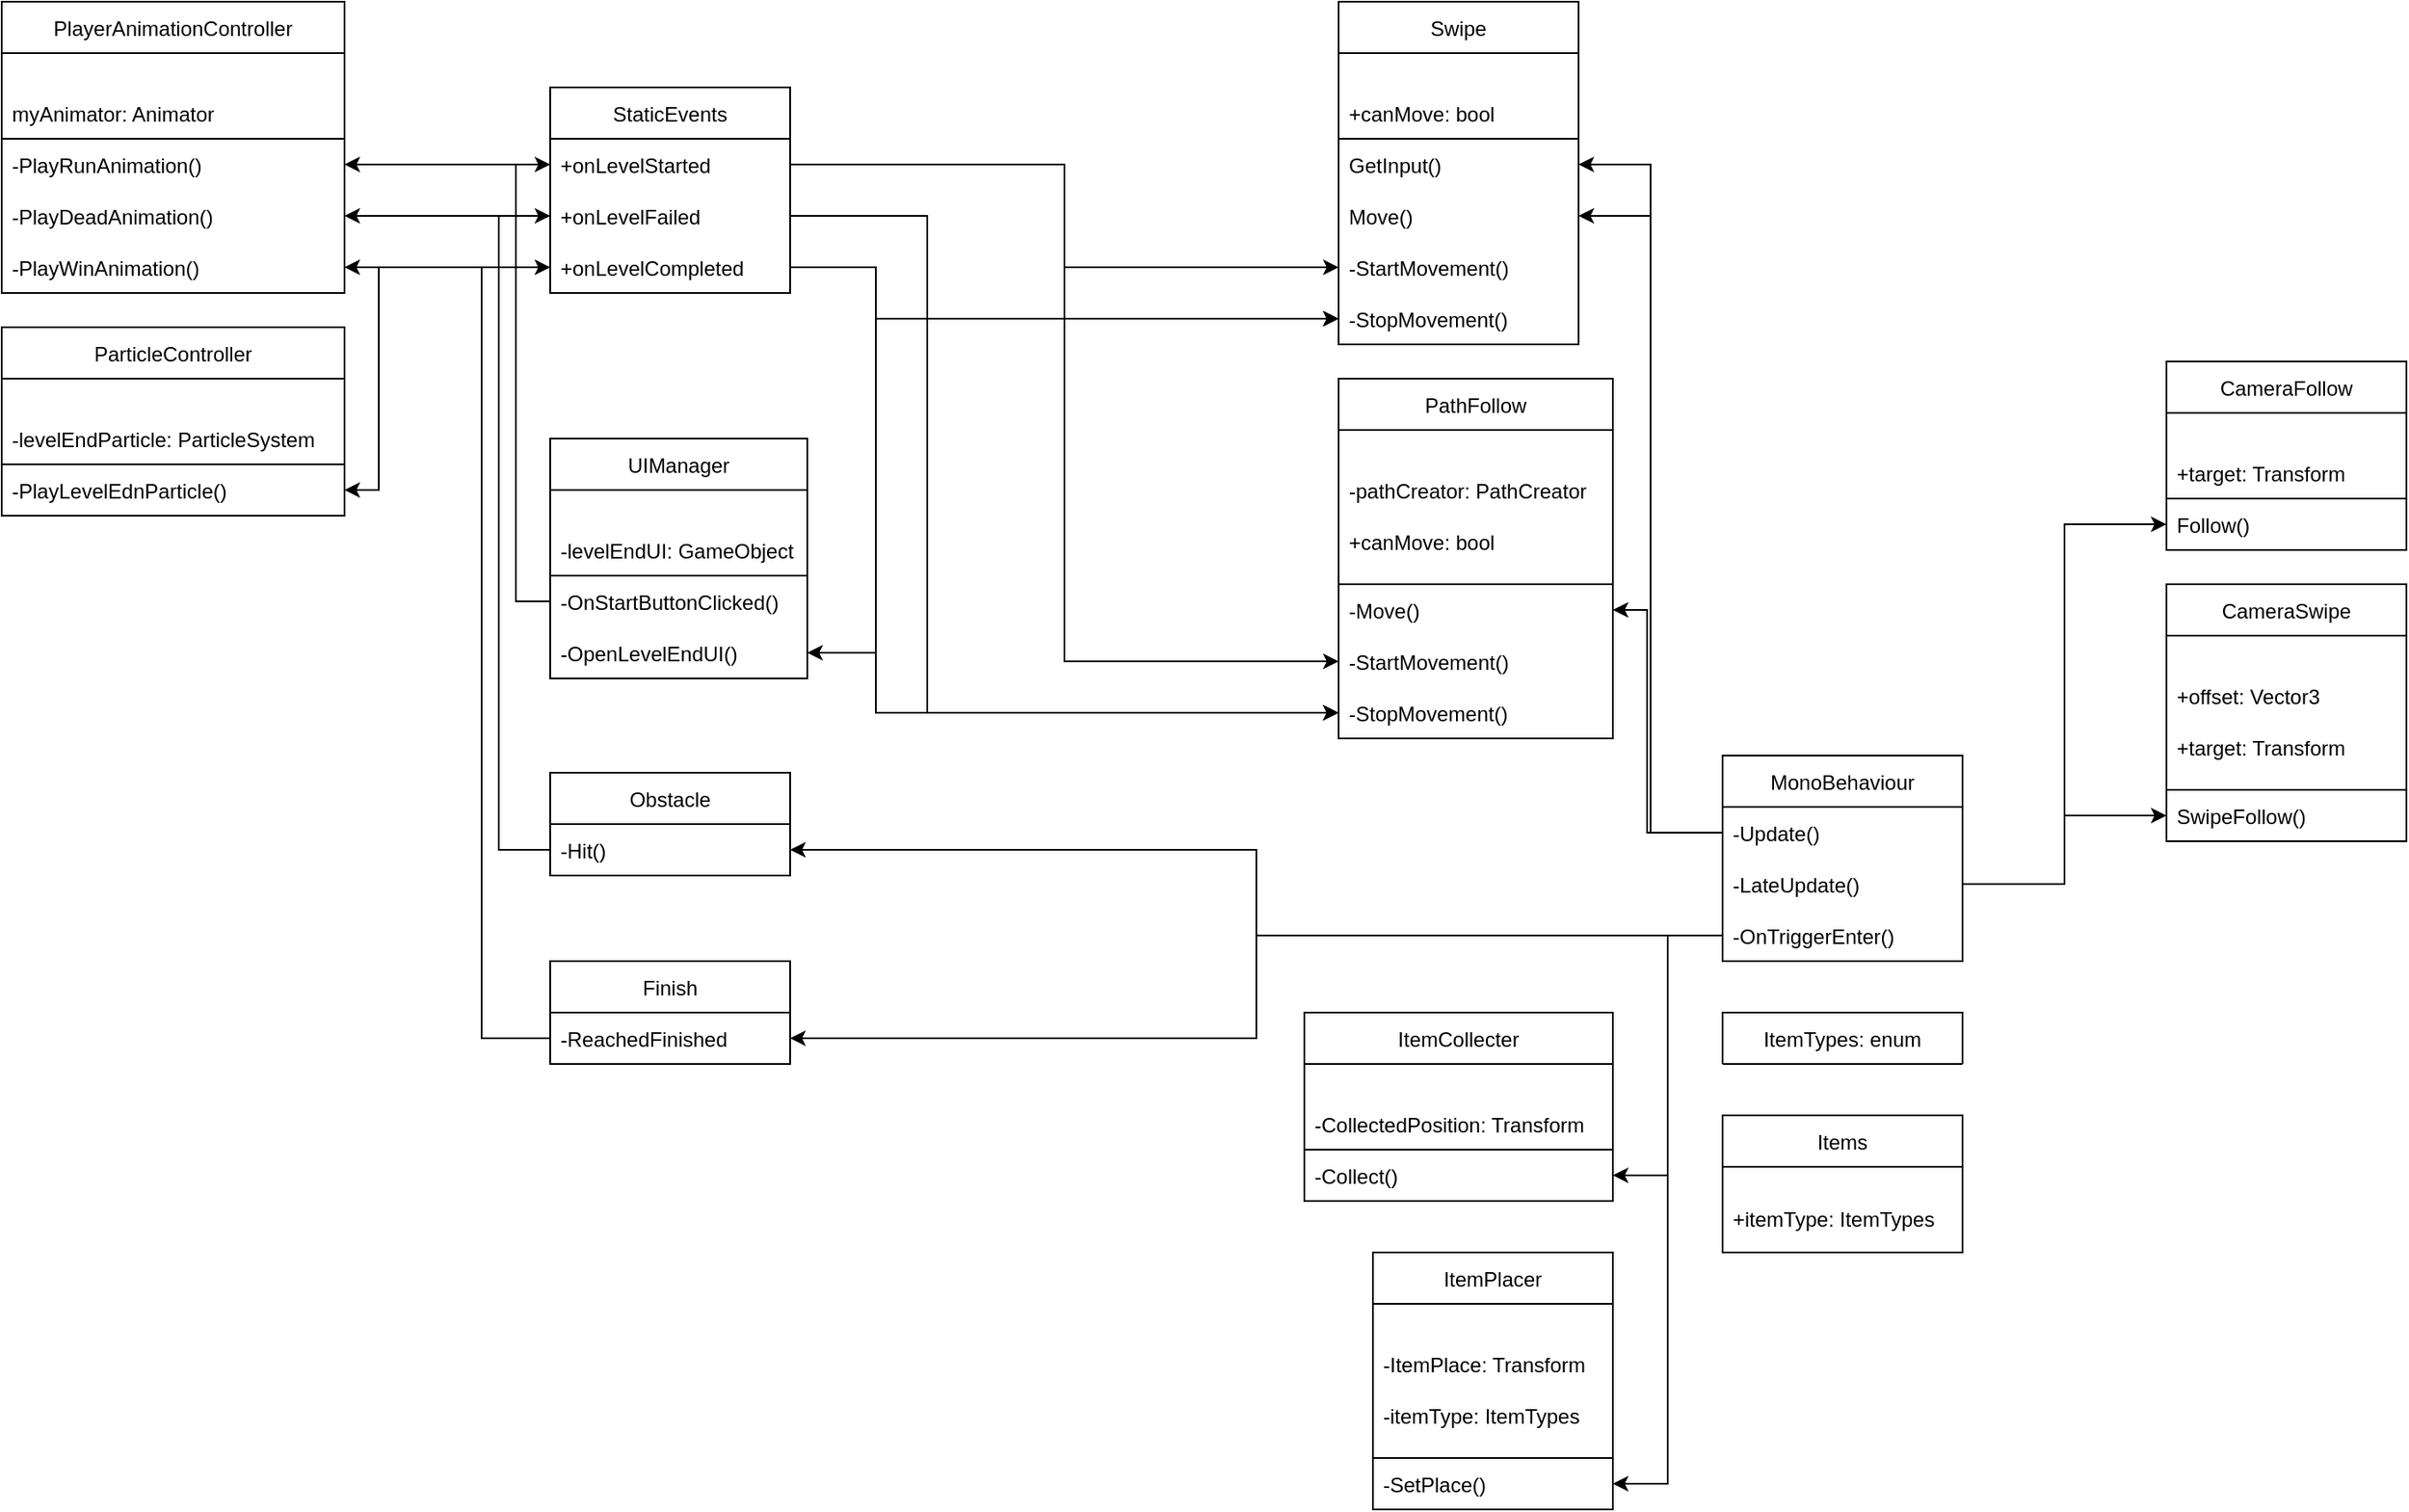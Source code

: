 <mxfile version="20.2.3" type="device" pages="8"><diagram id="74dXQgqUtw03--eqOmaK" name="All"><mxGraphModel dx="3151" dy="2080" grid="1" gridSize="10" guides="1" tooltips="1" connect="1" arrows="1" fold="1" page="1" pageScale="1" pageWidth="827" pageHeight="1169" math="0" shadow="0"><root><mxCell id="0"/><mxCell id="1" parent="0"/><mxCell id="imf1DZTR6Fj_8km5aeX9-1" value="PathFollow" style="swimlane;fontStyle=0;childLayout=stackLayout;horizontal=1;startSize=30;horizontalStack=0;resizeParent=1;resizeParentMax=0;resizeLast=0;collapsible=1;marginBottom=0;" parent="1" vertex="1"><mxGeometry x="-140" y="-210" width="160" height="210" as="geometry"/></mxCell><mxCell id="imf1DZTR6Fj_8km5aeX9-2" value="" style="swimlane;startSize=0;" parent="imf1DZTR6Fj_8km5aeX9-1" vertex="1"><mxGeometry y="30" width="160" height="90" as="geometry"><mxRectangle y="30" width="140" height="20" as="alternateBounds"/></mxGeometry></mxCell><mxCell id="imf1DZTR6Fj_8km5aeX9-3" value="-pathCreator: PathCreator" style="text;strokeColor=none;fillColor=none;align=left;verticalAlign=middle;spacingLeft=4;spacingRight=4;overflow=hidden;points=[[0,0.5],[1,0.5]];portConstraint=eastwest;rotatable=0;" parent="imf1DZTR6Fj_8km5aeX9-2" vertex="1"><mxGeometry y="20" width="160" height="30" as="geometry"/></mxCell><mxCell id="imf1DZTR6Fj_8km5aeX9-4" value="+canMove: bool" style="text;strokeColor=none;fillColor=none;align=left;verticalAlign=middle;spacingLeft=4;spacingRight=4;overflow=hidden;points=[[0,0.5],[1,0.5]];portConstraint=eastwest;rotatable=0;" parent="imf1DZTR6Fj_8km5aeX9-2" vertex="1"><mxGeometry y="50" width="160" height="30" as="geometry"/></mxCell><mxCell id="imf1DZTR6Fj_8km5aeX9-5" value="-Move()" style="text;strokeColor=none;fillColor=none;align=left;verticalAlign=middle;spacingLeft=4;spacingRight=4;overflow=hidden;points=[[0,0.5],[1,0.5]];portConstraint=eastwest;rotatable=0;" parent="imf1DZTR6Fj_8km5aeX9-1" vertex="1"><mxGeometry y="120" width="160" height="30" as="geometry"/></mxCell><mxCell id="imf1DZTR6Fj_8km5aeX9-6" value="-StartMovement()" style="text;strokeColor=none;fillColor=none;align=left;verticalAlign=middle;spacingLeft=4;spacingRight=4;overflow=hidden;points=[[0,0.5],[1,0.5]];portConstraint=eastwest;rotatable=0;" parent="imf1DZTR6Fj_8km5aeX9-1" vertex="1"><mxGeometry y="150" width="160" height="30" as="geometry"/></mxCell><mxCell id="imf1DZTR6Fj_8km5aeX9-7" value="-StopMovement()" style="text;strokeColor=none;fillColor=none;align=left;verticalAlign=middle;spacingLeft=4;spacingRight=4;overflow=hidden;points=[[0,0.5],[1,0.5]];portConstraint=eastwest;rotatable=0;" parent="imf1DZTR6Fj_8km5aeX9-1" vertex="1"><mxGeometry y="180" width="160" height="30" as="geometry"/></mxCell><mxCell id="imf1DZTR6Fj_8km5aeX9-8" value="Swipe" style="swimlane;fontStyle=0;childLayout=stackLayout;horizontal=1;startSize=30;horizontalStack=0;resizeParent=1;resizeParentMax=0;resizeLast=0;collapsible=1;marginBottom=0;" parent="1" vertex="1"><mxGeometry x="-140" y="-430" width="140" height="200" as="geometry"/></mxCell><mxCell id="imf1DZTR6Fj_8km5aeX9-9" value="" style="swimlane;startSize=0;" parent="imf1DZTR6Fj_8km5aeX9-8" vertex="1"><mxGeometry y="30" width="140" height="50" as="geometry"/></mxCell><mxCell id="imf1DZTR6Fj_8km5aeX9-10" value="+canMove: bool" style="text;strokeColor=none;fillColor=none;align=left;verticalAlign=middle;spacingLeft=4;spacingRight=4;overflow=hidden;points=[[0,0.5],[1,0.5]];portConstraint=eastwest;rotatable=0;" parent="imf1DZTR6Fj_8km5aeX9-9" vertex="1"><mxGeometry y="20" width="140" height="30" as="geometry"/></mxCell><mxCell id="imf1DZTR6Fj_8km5aeX9-11" value="GetInput()" style="text;strokeColor=none;fillColor=none;align=left;verticalAlign=middle;spacingLeft=4;spacingRight=4;overflow=hidden;points=[[0,0.5],[1,0.5]];portConstraint=eastwest;rotatable=0;" parent="imf1DZTR6Fj_8km5aeX9-8" vertex="1"><mxGeometry y="80" width="140" height="30" as="geometry"/></mxCell><mxCell id="imf1DZTR6Fj_8km5aeX9-12" value="Move()" style="text;strokeColor=none;fillColor=none;align=left;verticalAlign=middle;spacingLeft=4;spacingRight=4;overflow=hidden;points=[[0,0.5],[1,0.5]];portConstraint=eastwest;rotatable=0;" parent="imf1DZTR6Fj_8km5aeX9-8" vertex="1"><mxGeometry y="110" width="140" height="30" as="geometry"/></mxCell><mxCell id="imf1DZTR6Fj_8km5aeX9-13" value="-StartMovement()" style="text;strokeColor=none;fillColor=none;align=left;verticalAlign=middle;spacingLeft=4;spacingRight=4;overflow=hidden;points=[[0,0.5],[1,0.5]];portConstraint=eastwest;rotatable=0;" parent="imf1DZTR6Fj_8km5aeX9-8" vertex="1"><mxGeometry y="140" width="140" height="30" as="geometry"/></mxCell><mxCell id="imf1DZTR6Fj_8km5aeX9-14" value="-StopMovement()" style="text;strokeColor=none;fillColor=none;align=left;verticalAlign=middle;spacingLeft=4;spacingRight=4;overflow=hidden;points=[[0,0.5],[1,0.5]];portConstraint=eastwest;rotatable=0;" parent="imf1DZTR6Fj_8km5aeX9-8" vertex="1"><mxGeometry y="170" width="140" height="30" as="geometry"/></mxCell><mxCell id="imf1DZTR6Fj_8km5aeX9-15" value="MonoBehaviour" style="swimlane;fontStyle=0;childLayout=stackLayout;horizontal=1;startSize=30;horizontalStack=0;resizeParent=1;resizeParentMax=0;resizeLast=0;collapsible=1;marginBottom=0;" parent="1" vertex="1"><mxGeometry x="84" y="10" width="140" height="120" as="geometry"/></mxCell><mxCell id="imf1DZTR6Fj_8km5aeX9-16" value="-Update()" style="text;strokeColor=none;fillColor=none;align=left;verticalAlign=middle;spacingLeft=4;spacingRight=4;overflow=hidden;points=[[0,0.5],[1,0.5]];portConstraint=eastwest;rotatable=0;" parent="imf1DZTR6Fj_8km5aeX9-15" vertex="1"><mxGeometry y="30" width="140" height="30" as="geometry"/></mxCell><mxCell id="CB-xi5QBtLTM3XVnTnHk-1" value="-LateUpdate()" style="text;strokeColor=none;fillColor=none;align=left;verticalAlign=middle;spacingLeft=4;spacingRight=4;overflow=hidden;points=[[0,0.5],[1,0.5]];portConstraint=eastwest;rotatable=0;" vertex="1" parent="imf1DZTR6Fj_8km5aeX9-15"><mxGeometry y="60" width="140" height="30" as="geometry"/></mxCell><mxCell id="5kfnro_58TUmB1t7mSO_-1" value="-OnTriggerEnter()" style="text;strokeColor=none;fillColor=none;align=left;verticalAlign=middle;spacingLeft=4;spacingRight=4;overflow=hidden;points=[[0,0.5],[1,0.5]];portConstraint=eastwest;rotatable=0;" parent="imf1DZTR6Fj_8km5aeX9-15" vertex="1"><mxGeometry y="90" width="140" height="30" as="geometry"/></mxCell><mxCell id="imf1DZTR6Fj_8km5aeX9-19" value="StaticEvents" style="swimlane;fontStyle=0;childLayout=stackLayout;horizontal=1;startSize=30;horizontalStack=0;resizeParent=1;resizeParentMax=0;resizeLast=0;collapsible=1;marginBottom=0;" parent="1" vertex="1"><mxGeometry x="-600" y="-380" width="140" height="120" as="geometry"/></mxCell><mxCell id="imf1DZTR6Fj_8km5aeX9-20" value="+onLevelStarted" style="text;strokeColor=none;fillColor=none;align=left;verticalAlign=middle;spacingLeft=4;spacingRight=4;overflow=hidden;points=[[0,0.5],[1,0.5]];portConstraint=eastwest;rotatable=0;" parent="imf1DZTR6Fj_8km5aeX9-19" vertex="1"><mxGeometry y="30" width="140" height="30" as="geometry"/></mxCell><mxCell id="imf1DZTR6Fj_8km5aeX9-21" value="+onLevelFailed" style="text;strokeColor=none;fillColor=none;align=left;verticalAlign=middle;spacingLeft=4;spacingRight=4;overflow=hidden;points=[[0,0.5],[1,0.5]];portConstraint=eastwest;rotatable=0;" parent="imf1DZTR6Fj_8km5aeX9-19" vertex="1"><mxGeometry y="60" width="140" height="30" as="geometry"/></mxCell><mxCell id="imf1DZTR6Fj_8km5aeX9-22" value="+onLevelCompleted" style="text;strokeColor=none;fillColor=none;align=left;verticalAlign=middle;spacingLeft=4;spacingRight=4;overflow=hidden;points=[[0,0.5],[1,0.5]];portConstraint=eastwest;rotatable=0;" parent="imf1DZTR6Fj_8km5aeX9-19" vertex="1"><mxGeometry y="90" width="140" height="30" as="geometry"/></mxCell><mxCell id="4vEhu4rrn15I5o-8I1ms-1" value="CameraFollow" style="swimlane;fontStyle=0;childLayout=stackLayout;horizontal=1;startSize=30;horizontalStack=0;resizeParent=1;resizeParentMax=0;resizeLast=0;collapsible=1;marginBottom=0;" parent="1" vertex="1"><mxGeometry x="343" y="-220" width="140" height="110" as="geometry"/></mxCell><mxCell id="4vEhu4rrn15I5o-8I1ms-2" value="" style="swimlane;startSize=0;" parent="4vEhu4rrn15I5o-8I1ms-1" vertex="1"><mxGeometry y="30" width="140" height="50" as="geometry"><mxRectangle y="30" width="140" height="40" as="alternateBounds"/></mxGeometry></mxCell><mxCell id="4vEhu4rrn15I5o-8I1ms-3" value="+target: Transform" style="text;strokeColor=none;fillColor=none;align=left;verticalAlign=middle;spacingLeft=4;spacingRight=4;overflow=hidden;points=[[0,0.5],[1,0.5]];portConstraint=eastwest;rotatable=0;" parent="4vEhu4rrn15I5o-8I1ms-2" vertex="1"><mxGeometry y="20" width="140" height="30" as="geometry"/></mxCell><mxCell id="4vEhu4rrn15I5o-8I1ms-4" value="Follow()" style="text;strokeColor=none;fillColor=none;align=left;verticalAlign=middle;spacingLeft=4;spacingRight=4;overflow=hidden;points=[[0,0.5],[1,0.5]];portConstraint=eastwest;rotatable=0;" parent="4vEhu4rrn15I5o-8I1ms-1" vertex="1"><mxGeometry y="80" width="140" height="30" as="geometry"/></mxCell><mxCell id="4vEhu4rrn15I5o-8I1ms-5" value="CameraSwipe" style="swimlane;fontStyle=0;childLayout=stackLayout;horizontal=1;startSize=30;horizontalStack=0;resizeParent=1;resizeParentMax=0;resizeLast=0;collapsible=1;marginBottom=0;" parent="1" vertex="1"><mxGeometry x="343" y="-90" width="140" height="150" as="geometry"/></mxCell><mxCell id="4vEhu4rrn15I5o-8I1ms-6" value="" style="swimlane;startSize=0;" parent="4vEhu4rrn15I5o-8I1ms-5" vertex="1"><mxGeometry y="30" width="140" height="90" as="geometry"/></mxCell><mxCell id="4vEhu4rrn15I5o-8I1ms-7" value="+offset: Vector3" style="text;strokeColor=none;fillColor=none;align=left;verticalAlign=middle;spacingLeft=4;spacingRight=4;overflow=hidden;points=[[0,0.5],[1,0.5]];portConstraint=eastwest;rotatable=0;" parent="4vEhu4rrn15I5o-8I1ms-6" vertex="1"><mxGeometry y="20" width="140" height="30" as="geometry"/></mxCell><mxCell id="4vEhu4rrn15I5o-8I1ms-8" value="+target: Transform" style="text;strokeColor=none;fillColor=none;align=left;verticalAlign=middle;spacingLeft=4;spacingRight=4;overflow=hidden;points=[[0,0.5],[1,0.5]];portConstraint=eastwest;rotatable=0;" parent="4vEhu4rrn15I5o-8I1ms-6" vertex="1"><mxGeometry y="50" width="140" height="30" as="geometry"/></mxCell><mxCell id="4vEhu4rrn15I5o-8I1ms-9" value="SwipeFollow()" style="text;strokeColor=none;fillColor=none;align=left;verticalAlign=middle;spacingLeft=4;spacingRight=4;overflow=hidden;points=[[0,0.5],[1,0.5]];portConstraint=eastwest;rotatable=0;" parent="4vEhu4rrn15I5o-8I1ms-5" vertex="1"><mxGeometry y="120" width="140" height="30" as="geometry"/></mxCell><mxCell id="SBw0ct4mYHYamVRL-JrT-1" value="ItemTypes: enum" style="swimlane;fontStyle=0;childLayout=stackLayout;horizontal=1;startSize=30;horizontalStack=0;resizeParent=1;resizeParentMax=0;resizeLast=0;collapsible=1;marginBottom=0;" parent="1" vertex="1" collapsed="1"><mxGeometry x="84" y="160" width="140" height="30" as="geometry"><mxRectangle x="84" y="160" width="140" height="120" as="alternateBounds"/></mxGeometry></mxCell><mxCell id="SBw0ct4mYHYamVRL-JrT-2" value="Star" style="text;strokeColor=none;fillColor=none;align=left;verticalAlign=middle;spacingLeft=4;spacingRight=4;overflow=hidden;points=[[0,0.5],[1,0.5]];portConstraint=eastwest;rotatable=0;" parent="SBw0ct4mYHYamVRL-JrT-1" vertex="1"><mxGeometry y="30" width="140" height="30" as="geometry"/></mxCell><mxCell id="SBw0ct4mYHYamVRL-JrT-3" value="Triangle" style="text;strokeColor=none;fillColor=none;align=left;verticalAlign=middle;spacingLeft=4;spacingRight=4;overflow=hidden;points=[[0,0.5],[1,0.5]];portConstraint=eastwest;rotatable=0;" parent="SBw0ct4mYHYamVRL-JrT-1" vertex="1"><mxGeometry y="60" width="140" height="30" as="geometry"/></mxCell><mxCell id="SBw0ct4mYHYamVRL-JrT-4" value="Circle" style="text;strokeColor=none;fillColor=none;align=left;verticalAlign=middle;spacingLeft=4;spacingRight=4;overflow=hidden;points=[[0,0.5],[1,0.5]];portConstraint=eastwest;rotatable=0;" parent="SBw0ct4mYHYamVRL-JrT-1" vertex="1"><mxGeometry y="90" width="140" height="30" as="geometry"/></mxCell><mxCell id="SBw0ct4mYHYamVRL-JrT-5" value="Items" style="swimlane;fontStyle=0;childLayout=stackLayout;horizontal=1;startSize=30;horizontalStack=0;resizeParent=1;resizeParentMax=0;resizeLast=0;collapsible=1;marginBottom=0;" parent="1" vertex="1"><mxGeometry x="84" y="220" width="140" height="80" as="geometry"/></mxCell><mxCell id="SBw0ct4mYHYamVRL-JrT-6" value="" style="swimlane;startSize=0;" parent="SBw0ct4mYHYamVRL-JrT-5" vertex="1"><mxGeometry y="30" width="140" height="50" as="geometry"/></mxCell><mxCell id="SBw0ct4mYHYamVRL-JrT-7" value="+itemType: ItemTypes" style="text;strokeColor=none;fillColor=none;align=left;verticalAlign=middle;spacingLeft=4;spacingRight=4;overflow=hidden;points=[[0,0.5],[1,0.5]];portConstraint=eastwest;rotatable=0;" parent="SBw0ct4mYHYamVRL-JrT-6" vertex="1"><mxGeometry y="15" width="140" height="30" as="geometry"/></mxCell><mxCell id="p2QAOTW6Gb7yPxJKy2jM-1" value="ItemCollecter" style="swimlane;fontStyle=0;childLayout=stackLayout;horizontal=1;startSize=30;horizontalStack=0;resizeParent=1;resizeParentMax=0;resizeLast=0;collapsible=1;marginBottom=0;" parent="1" vertex="1"><mxGeometry x="-160" y="160" width="180" height="110" as="geometry"/></mxCell><mxCell id="p2QAOTW6Gb7yPxJKy2jM-2" value="" style="swimlane;startSize=0;" parent="p2QAOTW6Gb7yPxJKy2jM-1" vertex="1"><mxGeometry y="30" width="180" height="50" as="geometry"><mxRectangle y="30" width="140" height="40" as="alternateBounds"/></mxGeometry></mxCell><mxCell id="p2QAOTW6Gb7yPxJKy2jM-3" value="-CollectedPosition: Transform" style="text;strokeColor=none;fillColor=none;align=left;verticalAlign=middle;spacingLeft=4;spacingRight=4;overflow=hidden;points=[[0,0.5],[1,0.5]];portConstraint=eastwest;rotatable=0;" parent="p2QAOTW6Gb7yPxJKy2jM-2" vertex="1"><mxGeometry y="20" width="180" height="30" as="geometry"/></mxCell><mxCell id="p2QAOTW6Gb7yPxJKy2jM-4" value="-Collect()" style="text;strokeColor=none;fillColor=none;align=left;verticalAlign=middle;spacingLeft=4;spacingRight=4;overflow=hidden;points=[[0,0.5],[1,0.5]];portConstraint=eastwest;rotatable=0;" parent="p2QAOTW6Gb7yPxJKy2jM-1" vertex="1"><mxGeometry y="80" width="180" height="30" as="geometry"/></mxCell><mxCell id="p2QAOTW6Gb7yPxJKy2jM-5" value="ItemPlacer" style="swimlane;fontStyle=0;childLayout=stackLayout;horizontal=1;startSize=30;horizontalStack=0;resizeParent=1;resizeParentMax=0;resizeLast=0;collapsible=1;marginBottom=0;" parent="1" vertex="1"><mxGeometry x="-120" y="300" width="140" height="150" as="geometry"/></mxCell><mxCell id="p2QAOTW6Gb7yPxJKy2jM-6" value="" style="swimlane;startSize=0;" parent="p2QAOTW6Gb7yPxJKy2jM-5" vertex="1"><mxGeometry y="30" width="140" height="90" as="geometry"/></mxCell><mxCell id="p2QAOTW6Gb7yPxJKy2jM-7" value="-ItemPlace: Transform" style="text;strokeColor=none;fillColor=none;align=left;verticalAlign=middle;spacingLeft=4;spacingRight=4;overflow=hidden;points=[[0,0.5],[1,0.5]];portConstraint=eastwest;rotatable=0;" parent="p2QAOTW6Gb7yPxJKy2jM-6" vertex="1"><mxGeometry y="20" width="140" height="30" as="geometry"/></mxCell><mxCell id="p2QAOTW6Gb7yPxJKy2jM-8" value="-itemType: ItemTypes" style="text;strokeColor=none;fillColor=none;align=left;verticalAlign=middle;spacingLeft=4;spacingRight=4;overflow=hidden;points=[[0,0.5],[1,0.5]];portConstraint=eastwest;rotatable=0;" parent="p2QAOTW6Gb7yPxJKy2jM-6" vertex="1"><mxGeometry y="50" width="140" height="30" as="geometry"/></mxCell><mxCell id="p2QAOTW6Gb7yPxJKy2jM-9" value="-SetPlace()" style="text;strokeColor=none;fillColor=none;align=left;verticalAlign=middle;spacingLeft=4;spacingRight=4;overflow=hidden;points=[[0,0.5],[1,0.5]];portConstraint=eastwest;rotatable=0;" parent="p2QAOTW6Gb7yPxJKy2jM-5" vertex="1"><mxGeometry y="120" width="140" height="30" as="geometry"/></mxCell><mxCell id="5kfnro_58TUmB1t7mSO_-6" style="edgeStyle=orthogonalEdgeStyle;rounded=0;orthogonalLoop=1;jettySize=auto;html=1;entryX=1;entryY=0.5;entryDx=0;entryDy=0;" parent="1" source="5kfnro_58TUmB1t7mSO_-1" target="p2QAOTW6Gb7yPxJKy2jM-4" edge="1"><mxGeometry relative="1" as="geometry"/></mxCell><mxCell id="5kfnro_58TUmB1t7mSO_-7" style="edgeStyle=orthogonalEdgeStyle;rounded=0;orthogonalLoop=1;jettySize=auto;html=1;entryX=1;entryY=0.5;entryDx=0;entryDy=0;" parent="1" source="5kfnro_58TUmB1t7mSO_-1" target="p2QAOTW6Gb7yPxJKy2jM-9" edge="1"><mxGeometry relative="1" as="geometry"/></mxCell><mxCell id="iUYft5hPVTYJVymlceGU-1" value="Obstacle" style="swimlane;fontStyle=0;childLayout=stackLayout;horizontal=1;startSize=30;horizontalStack=0;resizeParent=1;resizeParentMax=0;resizeLast=0;collapsible=1;marginBottom=0;" parent="1" vertex="1"><mxGeometry x="-600" y="20" width="140" height="60" as="geometry"/></mxCell><mxCell id="iUYft5hPVTYJVymlceGU-2" value="-Hit()" style="text;strokeColor=none;fillColor=none;align=left;verticalAlign=middle;spacingLeft=4;spacingRight=4;overflow=hidden;points=[[0,0.5],[1,0.5]];portConstraint=eastwest;rotatable=0;" parent="iUYft5hPVTYJVymlceGU-1" vertex="1"><mxGeometry y="30" width="140" height="30" as="geometry"/></mxCell><mxCell id="iUYft5hPVTYJVymlceGU-3" style="edgeStyle=orthogonalEdgeStyle;rounded=0;orthogonalLoop=1;jettySize=auto;html=1;" parent="1" source="5kfnro_58TUmB1t7mSO_-1" target="iUYft5hPVTYJVymlceGU-2" edge="1"><mxGeometry relative="1" as="geometry"/></mxCell><mxCell id="roVcPII9HtkJiLbV2GkS-1" value="Finish" style="swimlane;fontStyle=0;childLayout=stackLayout;horizontal=1;startSize=30;horizontalStack=0;resizeParent=1;resizeParentMax=0;resizeLast=0;collapsible=1;marginBottom=0;" parent="1" vertex="1"><mxGeometry x="-600" y="130" width="140" height="60" as="geometry"/></mxCell><mxCell id="roVcPII9HtkJiLbV2GkS-2" value="-ReachedFinished" style="text;strokeColor=none;fillColor=none;align=left;verticalAlign=middle;spacingLeft=4;spacingRight=4;overflow=hidden;points=[[0,0.5],[1,0.5]];portConstraint=eastwest;rotatable=0;" parent="roVcPII9HtkJiLbV2GkS-1" vertex="1"><mxGeometry y="30" width="140" height="30" as="geometry"/></mxCell><mxCell id="roVcPII9HtkJiLbV2GkS-3" style="edgeStyle=orthogonalEdgeStyle;rounded=0;orthogonalLoop=1;jettySize=auto;html=1;" parent="1" source="5kfnro_58TUmB1t7mSO_-1" target="roVcPII9HtkJiLbV2GkS-2" edge="1"><mxGeometry relative="1" as="geometry"/></mxCell><mxCell id="_L_PmEq2CO6_DTcyg-7G-1" value="UIManager" style="swimlane;fontStyle=0;childLayout=stackLayout;horizontal=1;startSize=30;horizontalStack=0;resizeParent=1;resizeParentMax=0;resizeLast=0;collapsible=1;marginBottom=0;" parent="1" vertex="1"><mxGeometry x="-600" y="-175" width="150" height="140" as="geometry"/></mxCell><mxCell id="B5IVLJsYcliNi9S5Kdiy-3" value="" style="swimlane;startSize=0;" parent="_L_PmEq2CO6_DTcyg-7G-1" vertex="1"><mxGeometry y="30" width="150" height="50" as="geometry"/></mxCell><mxCell id="B5IVLJsYcliNi9S5Kdiy-5" value="-levelEndUI: GameObject" style="text;strokeColor=none;fillColor=none;align=left;verticalAlign=middle;spacingLeft=4;spacingRight=4;overflow=hidden;points=[[0,0.5],[1,0.5]];portConstraint=eastwest;rotatable=0;" parent="B5IVLJsYcliNi9S5Kdiy-3" vertex="1"><mxGeometry y="20" width="150" height="30" as="geometry"/></mxCell><mxCell id="_L_PmEq2CO6_DTcyg-7G-2" value="-OnStartButtonClicked()" style="text;strokeColor=none;fillColor=none;align=left;verticalAlign=middle;spacingLeft=4;spacingRight=4;overflow=hidden;points=[[0,0.5],[1,0.5]];portConstraint=eastwest;rotatable=0;" parent="_L_PmEq2CO6_DTcyg-7G-1" vertex="1"><mxGeometry y="80" width="150" height="30" as="geometry"/></mxCell><mxCell id="Q8MRVRK1aPcyhE0IvjlH-8" value="-OpenLevelEndUI()" style="text;strokeColor=none;fillColor=none;align=left;verticalAlign=middle;spacingLeft=4;spacingRight=4;overflow=hidden;points=[[0,0.5],[1,0.5]];portConstraint=eastwest;rotatable=0;" parent="_L_PmEq2CO6_DTcyg-7G-1" vertex="1"><mxGeometry y="110" width="150" height="30" as="geometry"/></mxCell><mxCell id="BJkR_-gSHir6jJFh97R_-1" value="PlayerAnimationController" style="swimlane;fontStyle=0;childLayout=stackLayout;horizontal=1;startSize=30;horizontalStack=0;resizeParent=1;resizeParentMax=0;resizeLast=0;collapsible=1;marginBottom=0;" parent="1" vertex="1"><mxGeometry x="-920" y="-430" width="200" height="170" as="geometry"/></mxCell><mxCell id="BJkR_-gSHir6jJFh97R_-2" value="" style="swimlane;startSize=0;" parent="BJkR_-gSHir6jJFh97R_-1" vertex="1"><mxGeometry y="30" width="200" height="50" as="geometry"/></mxCell><mxCell id="BJkR_-gSHir6jJFh97R_-3" value="myAnimator: Animator" style="text;strokeColor=none;fillColor=none;align=left;verticalAlign=middle;spacingLeft=4;spacingRight=4;overflow=hidden;points=[[0,0.5],[1,0.5]];portConstraint=eastwest;rotatable=0;" parent="BJkR_-gSHir6jJFh97R_-2" vertex="1"><mxGeometry y="20" width="160" height="30" as="geometry"/></mxCell><mxCell id="BJkR_-gSHir6jJFh97R_-4" value="-PlayRunAnimation()" style="text;strokeColor=none;fillColor=none;align=left;verticalAlign=middle;spacingLeft=4;spacingRight=4;overflow=hidden;points=[[0,0.5],[1,0.5]];portConstraint=eastwest;rotatable=0;" parent="BJkR_-gSHir6jJFh97R_-1" vertex="1"><mxGeometry y="80" width="200" height="30" as="geometry"/></mxCell><mxCell id="BJkR_-gSHir6jJFh97R_-5" value="-PlayDeadAnimation()" style="text;strokeColor=none;fillColor=none;align=left;verticalAlign=middle;spacingLeft=4;spacingRight=4;overflow=hidden;points=[[0,0.5],[1,0.5]];portConstraint=eastwest;rotatable=0;" parent="BJkR_-gSHir6jJFh97R_-1" vertex="1"><mxGeometry y="110" width="200" height="30" as="geometry"/></mxCell><mxCell id="BJkR_-gSHir6jJFh97R_-6" value="-PlayWinAnimation()" style="text;strokeColor=none;fillColor=none;align=left;verticalAlign=middle;spacingLeft=4;spacingRight=4;overflow=hidden;points=[[0,0.5],[1,0.5]];portConstraint=eastwest;rotatable=0;" parent="BJkR_-gSHir6jJFh97R_-1" vertex="1"><mxGeometry y="140" width="200" height="30" as="geometry"/></mxCell><mxCell id="FfPGqLRGK-t8d03ho_E9-7" style="edgeStyle=orthogonalEdgeStyle;rounded=0;orthogonalLoop=1;jettySize=auto;html=1;" parent="1" source="imf1DZTR6Fj_8km5aeX9-16" target="imf1DZTR6Fj_8km5aeX9-5" edge="1"><mxGeometry relative="1" as="geometry"><Array as="points"><mxPoint x="40" y="55"/><mxPoint x="40" y="-75"/></Array></mxGeometry></mxCell><mxCell id="FfPGqLRGK-t8d03ho_E9-8" style="edgeStyle=orthogonalEdgeStyle;rounded=0;orthogonalLoop=1;jettySize=auto;html=1;" parent="1" source="imf1DZTR6Fj_8km5aeX9-16" target="imf1DZTR6Fj_8km5aeX9-11" edge="1"><mxGeometry relative="1" as="geometry"/></mxCell><mxCell id="FfPGqLRGK-t8d03ho_E9-9" style="edgeStyle=orthogonalEdgeStyle;rounded=0;orthogonalLoop=1;jettySize=auto;html=1;" parent="1" source="imf1DZTR6Fj_8km5aeX9-16" target="imf1DZTR6Fj_8km5aeX9-12" edge="1"><mxGeometry relative="1" as="geometry"/></mxCell><mxCell id="FfPGqLRGK-t8d03ho_E9-12" style="edgeStyle=orthogonalEdgeStyle;rounded=0;orthogonalLoop=1;jettySize=auto;html=1;entryX=0;entryY=0.5;entryDx=0;entryDy=0;" parent="1" source="imf1DZTR6Fj_8km5aeX9-20" target="imf1DZTR6Fj_8km5aeX9-13" edge="1"><mxGeometry relative="1" as="geometry"/></mxCell><mxCell id="FfPGqLRGK-t8d03ho_E9-13" style="edgeStyle=orthogonalEdgeStyle;rounded=0;orthogonalLoop=1;jettySize=auto;html=1;" parent="1" source="imf1DZTR6Fj_8km5aeX9-20" target="imf1DZTR6Fj_8km5aeX9-6" edge="1"><mxGeometry relative="1" as="geometry"/></mxCell><mxCell id="FfPGqLRGK-t8d03ho_E9-14" style="edgeStyle=orthogonalEdgeStyle;rounded=0;orthogonalLoop=1;jettySize=auto;html=1;entryX=0;entryY=0.5;entryDx=0;entryDy=0;" parent="1" source="imf1DZTR6Fj_8km5aeX9-21" target="imf1DZTR6Fj_8km5aeX9-14" edge="1"><mxGeometry relative="1" as="geometry"><Array as="points"><mxPoint x="-380" y="-305"/><mxPoint x="-380" y="-245"/></Array></mxGeometry></mxCell><mxCell id="FfPGqLRGK-t8d03ho_E9-15" style="edgeStyle=orthogonalEdgeStyle;rounded=0;orthogonalLoop=1;jettySize=auto;html=1;entryX=0;entryY=0.5;entryDx=0;entryDy=0;" parent="1" source="imf1DZTR6Fj_8km5aeX9-21" target="imf1DZTR6Fj_8km5aeX9-7" edge="1"><mxGeometry relative="1" as="geometry"><Array as="points"><mxPoint x="-380" y="-305"/><mxPoint x="-380" y="-15"/></Array></mxGeometry></mxCell><mxCell id="FfPGqLRGK-t8d03ho_E9-16" style="edgeStyle=orthogonalEdgeStyle;rounded=0;orthogonalLoop=1;jettySize=auto;html=1;entryX=0;entryY=0.5;entryDx=0;entryDy=0;" parent="1" source="imf1DZTR6Fj_8km5aeX9-22" target="imf1DZTR6Fj_8km5aeX9-14" edge="1"><mxGeometry relative="1" as="geometry"><Array as="points"><mxPoint x="-410" y="-275"/><mxPoint x="-410" y="-245"/></Array></mxGeometry></mxCell><mxCell id="FfPGqLRGK-t8d03ho_E9-17" style="edgeStyle=orthogonalEdgeStyle;rounded=0;orthogonalLoop=1;jettySize=auto;html=1;entryX=0;entryY=0.5;entryDx=0;entryDy=0;" parent="1" source="imf1DZTR6Fj_8km5aeX9-22" target="imf1DZTR6Fj_8km5aeX9-7" edge="1"><mxGeometry relative="1" as="geometry"><Array as="points"><mxPoint x="-410" y="-275"/><mxPoint x="-410" y="-15"/></Array></mxGeometry></mxCell><mxCell id="FfPGqLRGK-t8d03ho_E9-20" style="edgeStyle=orthogonalEdgeStyle;rounded=0;orthogonalLoop=1;jettySize=auto;html=1;" parent="1" source="imf1DZTR6Fj_8km5aeX9-20" target="BJkR_-gSHir6jJFh97R_-4" edge="1"><mxGeometry relative="1" as="geometry"/></mxCell><mxCell id="FfPGqLRGK-t8d03ho_E9-22" style="edgeStyle=orthogonalEdgeStyle;rounded=0;orthogonalLoop=1;jettySize=auto;html=1;" parent="1" source="imf1DZTR6Fj_8km5aeX9-22" target="BJkR_-gSHir6jJFh97R_-6" edge="1"><mxGeometry relative="1" as="geometry"/></mxCell><mxCell id="FfPGqLRGK-t8d03ho_E9-23" style="edgeStyle=orthogonalEdgeStyle;rounded=0;orthogonalLoop=1;jettySize=auto;html=1;" parent="1" source="imf1DZTR6Fj_8km5aeX9-21" target="BJkR_-gSHir6jJFh97R_-5" edge="1"><mxGeometry relative="1" as="geometry"/></mxCell><mxCell id="FfPGqLRGK-t8d03ho_E9-24" style="edgeStyle=orthogonalEdgeStyle;rounded=0;orthogonalLoop=1;jettySize=auto;html=1;entryX=0;entryY=0.5;entryDx=0;entryDy=0;" parent="1" source="_L_PmEq2CO6_DTcyg-7G-2" target="imf1DZTR6Fj_8km5aeX9-20" edge="1"><mxGeometry relative="1" as="geometry"/></mxCell><mxCell id="FfPGqLRGK-t8d03ho_E9-25" style="edgeStyle=orthogonalEdgeStyle;rounded=0;orthogonalLoop=1;jettySize=auto;html=1;entryX=0;entryY=0.5;entryDx=0;entryDy=0;" parent="1" source="iUYft5hPVTYJVymlceGU-2" target="imf1DZTR6Fj_8km5aeX9-21" edge="1"><mxGeometry relative="1" as="geometry"><Array as="points"><mxPoint x="-630" y="65"/><mxPoint x="-630" y="-305"/></Array></mxGeometry></mxCell><mxCell id="FfPGqLRGK-t8d03ho_E9-26" style="edgeStyle=orthogonalEdgeStyle;rounded=0;orthogonalLoop=1;jettySize=auto;html=1;entryX=0;entryY=0.5;entryDx=0;entryDy=0;" parent="1" source="roVcPII9HtkJiLbV2GkS-2" target="imf1DZTR6Fj_8km5aeX9-22" edge="1"><mxGeometry relative="1" as="geometry"><Array as="points"><mxPoint x="-640" y="175"/><mxPoint x="-640" y="-275"/></Array></mxGeometry></mxCell><mxCell id="Q8MRVRK1aPcyhE0IvjlH-1" value="ParticleController" style="swimlane;fontStyle=0;childLayout=stackLayout;horizontal=1;startSize=30;horizontalStack=0;resizeParent=1;resizeParentMax=0;resizeLast=0;collapsible=1;marginBottom=0;" parent="1" vertex="1"><mxGeometry x="-920" y="-240" width="200" height="110" as="geometry"/></mxCell><mxCell id="Q8MRVRK1aPcyhE0IvjlH-5" value="" style="swimlane;startSize=0;" parent="Q8MRVRK1aPcyhE0IvjlH-1" vertex="1"><mxGeometry y="30" width="200" height="50" as="geometry"/></mxCell><mxCell id="Q8MRVRK1aPcyhE0IvjlH-6" value="-levelEndParticle: ParticleSystem" style="text;strokeColor=none;fillColor=none;align=left;verticalAlign=middle;spacingLeft=4;spacingRight=4;overflow=hidden;points=[[0,0.5],[1,0.5]];portConstraint=eastwest;rotatable=0;" parent="Q8MRVRK1aPcyhE0IvjlH-5" vertex="1"><mxGeometry y="20" width="200" height="30" as="geometry"/></mxCell><mxCell id="Q8MRVRK1aPcyhE0IvjlH-2" value="-PlayLevelEdnParticle()" style="text;strokeColor=none;fillColor=none;align=left;verticalAlign=middle;spacingLeft=4;spacingRight=4;overflow=hidden;points=[[0,0.5],[1,0.5]];portConstraint=eastwest;rotatable=0;" parent="Q8MRVRK1aPcyhE0IvjlH-1" vertex="1"><mxGeometry y="80" width="200" height="30" as="geometry"/></mxCell><mxCell id="Q8MRVRK1aPcyhE0IvjlH-7" style="edgeStyle=orthogonalEdgeStyle;rounded=0;orthogonalLoop=1;jettySize=auto;html=1;entryX=1;entryY=0.5;entryDx=0;entryDy=0;" parent="1" source="imf1DZTR6Fj_8km5aeX9-22" target="Q8MRVRK1aPcyhE0IvjlH-2" edge="1"><mxGeometry relative="1" as="geometry"><Array as="points"><mxPoint x="-700" y="-275"/><mxPoint x="-700" y="-145"/></Array></mxGeometry></mxCell><mxCell id="B5IVLJsYcliNi9S5Kdiy-4" style="edgeStyle=orthogonalEdgeStyle;rounded=0;orthogonalLoop=1;jettySize=auto;html=1;" parent="1" source="imf1DZTR6Fj_8km5aeX9-22" target="Q8MRVRK1aPcyhE0IvjlH-8" edge="1"><mxGeometry relative="1" as="geometry"><Array as="points"><mxPoint x="-410" y="-275"/><mxPoint x="-410" y="-50"/></Array></mxGeometry></mxCell><mxCell id="CB-xi5QBtLTM3XVnTnHk-3" style="edgeStyle=orthogonalEdgeStyle;rounded=0;orthogonalLoop=1;jettySize=auto;html=1;" edge="1" parent="1" source="CB-xi5QBtLTM3XVnTnHk-1" target="4vEhu4rrn15I5o-8I1ms-4"><mxGeometry relative="1" as="geometry"/></mxCell><mxCell id="CB-xi5QBtLTM3XVnTnHk-4" style="edgeStyle=orthogonalEdgeStyle;rounded=0;orthogonalLoop=1;jettySize=auto;html=1;" edge="1" parent="1" source="CB-xi5QBtLTM3XVnTnHk-1" target="4vEhu4rrn15I5o-8I1ms-9"><mxGeometry relative="1" as="geometry"/></mxCell></root></mxGraphModel></diagram><diagram id="C5RBs43oDa-KdzZeNtuy" name="PlayerMovement"><mxGraphModel dx="1673" dy="1018" grid="1" gridSize="10" guides="1" tooltips="1" connect="1" arrows="1" fold="1" page="1" pageScale="1" pageWidth="827" pageHeight="1169" math="0" shadow="0"><root><mxCell id="WIyWlLk6GJQsqaUBKTNV-0"/><mxCell id="WIyWlLk6GJQsqaUBKTNV-1" parent="WIyWlLk6GJQsqaUBKTNV-0"/><mxCell id="z-yhu4GlxC9D1_Qjeqy1-4" value="PathFollow" style="swimlane;fontStyle=0;childLayout=stackLayout;horizontal=1;startSize=30;horizontalStack=0;resizeParent=1;resizeParentMax=0;resizeLast=0;collapsible=1;marginBottom=0;" vertex="1" parent="WIyWlLk6GJQsqaUBKTNV-1"><mxGeometry x="224" y="490" width="160" height="180" as="geometry"/></mxCell><mxCell id="z-yhu4GlxC9D1_Qjeqy1-13" value="" style="swimlane;startSize=0;" vertex="1" parent="z-yhu4GlxC9D1_Qjeqy1-4"><mxGeometry y="30" width="160" height="60" as="geometry"><mxRectangle y="30" width="140" height="20" as="alternateBounds"/></mxGeometry></mxCell><mxCell id="z-yhu4GlxC9D1_Qjeqy1-8" value="-pathCreator: PathCreator" style="text;strokeColor=none;fillColor=none;align=left;verticalAlign=middle;spacingLeft=4;spacingRight=4;overflow=hidden;points=[[0,0.5],[1,0.5]];portConstraint=eastwest;rotatable=0;" vertex="1" parent="z-yhu4GlxC9D1_Qjeqy1-13"><mxGeometry y="20" width="160" height="30" as="geometry"/></mxCell><mxCell id="z-yhu4GlxC9D1_Qjeqy1-9" value="-Move()" style="text;strokeColor=none;fillColor=none;align=left;verticalAlign=middle;spacingLeft=4;spacingRight=4;overflow=hidden;points=[[0,0.5],[1,0.5]];portConstraint=eastwest;rotatable=0;" vertex="1" parent="z-yhu4GlxC9D1_Qjeqy1-4"><mxGeometry y="90" width="160" height="30" as="geometry"/></mxCell><mxCell id="z9-msto7Dsql3XyOUaHv-12" value="-StartMovement()" style="text;strokeColor=none;fillColor=none;align=left;verticalAlign=middle;spacingLeft=4;spacingRight=4;overflow=hidden;points=[[0,0.5],[1,0.5]];portConstraint=eastwest;rotatable=0;" vertex="1" parent="z-yhu4GlxC9D1_Qjeqy1-4"><mxGeometry y="120" width="160" height="30" as="geometry"/></mxCell><mxCell id="z9-msto7Dsql3XyOUaHv-13" value="-StopMovement()" style="text;strokeColor=none;fillColor=none;align=left;verticalAlign=middle;spacingLeft=4;spacingRight=4;overflow=hidden;points=[[0,0.5],[1,0.5]];portConstraint=eastwest;rotatable=0;" vertex="1" parent="z-yhu4GlxC9D1_Qjeqy1-4"><mxGeometry y="150" width="160" height="30" as="geometry"/></mxCell><mxCell id="z-yhu4GlxC9D1_Qjeqy1-14" value="Swipe" style="swimlane;fontStyle=0;childLayout=stackLayout;horizontal=1;startSize=30;horizontalStack=0;resizeParent=1;resizeParentMax=0;resizeLast=0;collapsible=1;marginBottom=0;" vertex="1" parent="WIyWlLk6GJQsqaUBKTNV-1"><mxGeometry x="254" y="200" width="140" height="150" as="geometry"/></mxCell><mxCell id="z-yhu4GlxC9D1_Qjeqy1-16" value="GetInput()" style="text;strokeColor=none;fillColor=none;align=left;verticalAlign=middle;spacingLeft=4;spacingRight=4;overflow=hidden;points=[[0,0.5],[1,0.5]];portConstraint=eastwest;rotatable=0;" vertex="1" parent="z-yhu4GlxC9D1_Qjeqy1-14"><mxGeometry y="30" width="140" height="30" as="geometry"/></mxCell><mxCell id="z-yhu4GlxC9D1_Qjeqy1-18" value="Move()" style="text;strokeColor=none;fillColor=none;align=left;verticalAlign=middle;spacingLeft=4;spacingRight=4;overflow=hidden;points=[[0,0.5],[1,0.5]];portConstraint=eastwest;rotatable=0;" vertex="1" parent="z-yhu4GlxC9D1_Qjeqy1-14"><mxGeometry y="60" width="140" height="30" as="geometry"/></mxCell><mxCell id="z9-msto7Dsql3XyOUaHv-5" value="-StartMovement()" style="text;strokeColor=none;fillColor=none;align=left;verticalAlign=middle;spacingLeft=4;spacingRight=4;overflow=hidden;points=[[0,0.5],[1,0.5]];portConstraint=eastwest;rotatable=0;" vertex="1" parent="z-yhu4GlxC9D1_Qjeqy1-14"><mxGeometry y="90" width="140" height="30" as="geometry"/></mxCell><mxCell id="z9-msto7Dsql3XyOUaHv-11" value="-StopMovement()" style="text;strokeColor=none;fillColor=none;align=left;verticalAlign=middle;spacingLeft=4;spacingRight=4;overflow=hidden;points=[[0,0.5],[1,0.5]];portConstraint=eastwest;rotatable=0;" vertex="1" parent="z-yhu4GlxC9D1_Qjeqy1-14"><mxGeometry y="120" width="140" height="30" as="geometry"/></mxCell><mxCell id="aDoCWV8AM1zfeMvLSOgF-0" value="MonoBehaviour" style="swimlane;fontStyle=0;childLayout=stackLayout;horizontal=1;startSize=30;horizontalStack=0;resizeParent=1;resizeParentMax=0;resizeLast=0;collapsible=1;marginBottom=0;" vertex="1" parent="WIyWlLk6GJQsqaUBKTNV-1"><mxGeometry x="84" y="40" width="140" height="60" as="geometry"/></mxCell><mxCell id="aDoCWV8AM1zfeMvLSOgF-1" value="Update()" style="text;strokeColor=none;fillColor=none;align=left;verticalAlign=middle;spacingLeft=4;spacingRight=4;overflow=hidden;points=[[0,0.5],[1,0.5]];portConstraint=eastwest;rotatable=0;" vertex="1" parent="aDoCWV8AM1zfeMvLSOgF-0"><mxGeometry y="30" width="140" height="30" as="geometry"/></mxCell><mxCell id="Qf-e429YwVpo0SPvlogU-5" style="edgeStyle=orthogonalEdgeStyle;rounded=0;orthogonalLoop=1;jettySize=auto;html=1;entryX=0;entryY=0.5;entryDx=0;entryDy=0;" edge="1" parent="WIyWlLk6GJQsqaUBKTNV-1" source="aDoCWV8AM1zfeMvLSOgF-1" target="z-yhu4GlxC9D1_Qjeqy1-16"><mxGeometry relative="1" as="geometry"><Array as="points"><mxPoint x="154" y="295"/></Array></mxGeometry></mxCell><mxCell id="Qf-e429YwVpo0SPvlogU-6" style="edgeStyle=orthogonalEdgeStyle;rounded=0;orthogonalLoop=1;jettySize=auto;html=1;entryX=0;entryY=0.5;entryDx=0;entryDy=0;" edge="1" parent="WIyWlLk6GJQsqaUBKTNV-1" source="aDoCWV8AM1zfeMvLSOgF-1" target="z-yhu4GlxC9D1_Qjeqy1-18"><mxGeometry relative="1" as="geometry"><Array as="points"><mxPoint x="154" y="325"/></Array></mxGeometry></mxCell><mxCell id="z9-msto7Dsql3XyOUaHv-0" value="StaticEvents" style="swimlane;fontStyle=0;childLayout=stackLayout;horizontal=1;startSize=30;horizontalStack=0;resizeParent=1;resizeParentMax=0;resizeLast=0;collapsible=1;marginBottom=0;" vertex="1" parent="WIyWlLk6GJQsqaUBKTNV-1"><mxGeometry x="600" y="310" width="140" height="120" as="geometry"/></mxCell><mxCell id="z9-msto7Dsql3XyOUaHv-1" value="+onLevelStarted" style="text;strokeColor=none;fillColor=none;align=left;verticalAlign=middle;spacingLeft=4;spacingRight=4;overflow=hidden;points=[[0,0.5],[1,0.5]];portConstraint=eastwest;rotatable=0;" vertex="1" parent="z9-msto7Dsql3XyOUaHv-0"><mxGeometry y="30" width="140" height="30" as="geometry"/></mxCell><mxCell id="z9-msto7Dsql3XyOUaHv-2" value="+onLevelFailed" style="text;strokeColor=none;fillColor=none;align=left;verticalAlign=middle;spacingLeft=4;spacingRight=4;overflow=hidden;points=[[0,0.5],[1,0.5]];portConstraint=eastwest;rotatable=0;" vertex="1" parent="z9-msto7Dsql3XyOUaHv-0"><mxGeometry y="60" width="140" height="30" as="geometry"/></mxCell><mxCell id="z9-msto7Dsql3XyOUaHv-3" value="+onLevelCompleted" style="text;strokeColor=none;fillColor=none;align=left;verticalAlign=middle;spacingLeft=4;spacingRight=4;overflow=hidden;points=[[0,0.5],[1,0.5]];portConstraint=eastwest;rotatable=0;" vertex="1" parent="z9-msto7Dsql3XyOUaHv-0"><mxGeometry y="90" width="140" height="30" as="geometry"/></mxCell><mxCell id="z9-msto7Dsql3XyOUaHv-4" style="edgeStyle=orthogonalEdgeStyle;rounded=0;orthogonalLoop=1;jettySize=auto;html=1;" edge="1" parent="WIyWlLk6GJQsqaUBKTNV-1" source="aDoCWV8AM1zfeMvLSOgF-1" target="z-yhu4GlxC9D1_Qjeqy1-9"><mxGeometry relative="1" as="geometry"><Array as="points"><mxPoint x="154" y="595"/></Array></mxGeometry></mxCell><mxCell id="z9-msto7Dsql3XyOUaHv-15" style="edgeStyle=orthogonalEdgeStyle;rounded=0;orthogonalLoop=1;jettySize=auto;html=1;entryX=1;entryY=0.5;entryDx=0;entryDy=0;" edge="1" parent="WIyWlLk6GJQsqaUBKTNV-1" source="z9-msto7Dsql3XyOUaHv-2" target="z9-msto7Dsql3XyOUaHv-11"><mxGeometry relative="1" as="geometry"/></mxCell><mxCell id="z9-msto7Dsql3XyOUaHv-19" style="edgeStyle=orthogonalEdgeStyle;rounded=0;orthogonalLoop=1;jettySize=auto;html=1;entryX=1;entryY=0.5;entryDx=0;entryDy=0;" edge="1" parent="WIyWlLk6GJQsqaUBKTNV-1" source="z9-msto7Dsql3XyOUaHv-1" target="z9-msto7Dsql3XyOUaHv-5"><mxGeometry relative="1" as="geometry"><Array as="points"><mxPoint x="520" y="355"/><mxPoint x="520" y="305"/></Array></mxGeometry></mxCell><mxCell id="z9-msto7Dsql3XyOUaHv-21" style="edgeStyle=orthogonalEdgeStyle;rounded=0;orthogonalLoop=1;jettySize=auto;html=1;entryX=1;entryY=0.5;entryDx=0;entryDy=0;" edge="1" parent="WIyWlLk6GJQsqaUBKTNV-1" source="z9-msto7Dsql3XyOUaHv-2" target="z9-msto7Dsql3XyOUaHv-13"><mxGeometry relative="1" as="geometry"><Array as="points"><mxPoint x="770" y="385"/><mxPoint x="770" y="655"/></Array></mxGeometry></mxCell><mxCell id="z9-msto7Dsql3XyOUaHv-22" style="edgeStyle=orthogonalEdgeStyle;rounded=0;orthogonalLoop=1;jettySize=auto;html=1;entryX=1;entryY=0.5;entryDx=0;entryDy=0;" edge="1" parent="WIyWlLk6GJQsqaUBKTNV-1" source="z9-msto7Dsql3XyOUaHv-3" target="z9-msto7Dsql3XyOUaHv-13"><mxGeometry relative="1" as="geometry"><Array as="points"><mxPoint x="770" y="415"/><mxPoint x="770" y="655"/></Array></mxGeometry></mxCell><mxCell id="-ILb2ksz4qFoiHqHusuU-1" style="edgeStyle=orthogonalEdgeStyle;rounded=0;orthogonalLoop=1;jettySize=auto;html=1;" edge="1" parent="WIyWlLk6GJQsqaUBKTNV-1" source="z9-msto7Dsql3XyOUaHv-1" target="z9-msto7Dsql3XyOUaHv-12"><mxGeometry relative="1" as="geometry"><Array as="points"><mxPoint x="520" y="355"/><mxPoint x="520" y="625"/></Array></mxGeometry></mxCell></root></mxGraphModel></diagram><diagram id="R_JmMydL9bE77YPgs-9T" name="Camera Movement"><mxGraphModel dx="868" dy="553" grid="1" gridSize="10" guides="1" tooltips="1" connect="1" arrows="1" fold="1" page="1" pageScale="1" pageWidth="827" pageHeight="1169" math="0" shadow="0"><root><mxCell id="0"/><mxCell id="1" parent="0"/><mxCell id="iTmzxx_uvV09K11eaSFy-1" value="CameraFollow" style="swimlane;fontStyle=0;childLayout=stackLayout;horizontal=1;startSize=30;horizontalStack=0;resizeParent=1;resizeParentMax=0;resizeLast=0;collapsible=1;marginBottom=0;" parent="1" vertex="1"><mxGeometry x="160" y="160" width="140" height="110" as="geometry"/></mxCell><mxCell id="iTmzxx_uvV09K11eaSFy-2" value="" style="swimlane;startSize=0;" parent="iTmzxx_uvV09K11eaSFy-1" vertex="1"><mxGeometry y="30" width="140" height="50" as="geometry"><mxRectangle y="30" width="140" height="40" as="alternateBounds"/></mxGeometry></mxCell><mxCell id="iTmzxx_uvV09K11eaSFy-3" value="+target: Transform" style="text;strokeColor=none;fillColor=none;align=left;verticalAlign=middle;spacingLeft=4;spacingRight=4;overflow=hidden;points=[[0,0.5],[1,0.5]];portConstraint=eastwest;rotatable=0;" parent="iTmzxx_uvV09K11eaSFy-2" vertex="1"><mxGeometry y="20" width="140" height="30" as="geometry"/></mxCell><mxCell id="iTmzxx_uvV09K11eaSFy-4" value="Follow()" style="text;strokeColor=none;fillColor=none;align=left;verticalAlign=middle;spacingLeft=4;spacingRight=4;overflow=hidden;points=[[0,0.5],[1,0.5]];portConstraint=eastwest;rotatable=0;" parent="iTmzxx_uvV09K11eaSFy-1" vertex="1"><mxGeometry y="80" width="140" height="30" as="geometry"/></mxCell><mxCell id="iTmzxx_uvV09K11eaSFy-5" value="CameraSwipe" style="swimlane;fontStyle=0;childLayout=stackLayout;horizontal=1;startSize=30;horizontalStack=0;resizeParent=1;resizeParentMax=0;resizeLast=0;collapsible=1;marginBottom=0;" parent="1" vertex="1"><mxGeometry x="440" y="160" width="140" height="150" as="geometry"/></mxCell><mxCell id="iTmzxx_uvV09K11eaSFy-6" value="" style="swimlane;startSize=0;" parent="iTmzxx_uvV09K11eaSFy-5" vertex="1"><mxGeometry y="30" width="140" height="90" as="geometry"/></mxCell><mxCell id="iTmzxx_uvV09K11eaSFy-7" value="+offset: Vector3" style="text;strokeColor=none;fillColor=none;align=left;verticalAlign=middle;spacingLeft=4;spacingRight=4;overflow=hidden;points=[[0,0.5],[1,0.5]];portConstraint=eastwest;rotatable=0;" parent="iTmzxx_uvV09K11eaSFy-6" vertex="1"><mxGeometry y="20" width="140" height="30" as="geometry"/></mxCell><mxCell id="iTmzxx_uvV09K11eaSFy-8" value="+target: Transform" style="text;strokeColor=none;fillColor=none;align=left;verticalAlign=middle;spacingLeft=4;spacingRight=4;overflow=hidden;points=[[0,0.5],[1,0.5]];portConstraint=eastwest;rotatable=0;" parent="iTmzxx_uvV09K11eaSFy-6" vertex="1"><mxGeometry y="50" width="140" height="30" as="geometry"/></mxCell><mxCell id="iTmzxx_uvV09K11eaSFy-9" value="SwipeFollow()" style="text;strokeColor=none;fillColor=none;align=left;verticalAlign=middle;spacingLeft=4;spacingRight=4;overflow=hidden;points=[[0,0.5],[1,0.5]];portConstraint=eastwest;rotatable=0;" parent="iTmzxx_uvV09K11eaSFy-5" vertex="1"><mxGeometry y="120" width="140" height="30" as="geometry"/></mxCell><mxCell id="NeAHyiNlDU-n5lw0pZRe-1" value="MonoBehaviour" style="swimlane;fontStyle=0;childLayout=stackLayout;horizontal=1;startSize=30;horizontalStack=0;resizeParent=1;resizeParentMax=0;resizeLast=0;collapsible=1;marginBottom=0;" parent="1" vertex="1"><mxGeometry x="320" y="40" width="140" height="60" as="geometry"/></mxCell><mxCell id="NeAHyiNlDU-n5lw0pZRe-2" value="-LateUpdate()" style="text;strokeColor=none;fillColor=none;align=left;verticalAlign=middle;spacingLeft=4;spacingRight=4;overflow=hidden;points=[[0,0.5],[1,0.5]];portConstraint=eastwest;rotatable=0;" parent="NeAHyiNlDU-n5lw0pZRe-1" vertex="1"><mxGeometry y="30" width="140" height="30" as="geometry"/></mxCell><mxCell id="NeAHyiNlDU-n5lw0pZRe-3" style="edgeStyle=orthogonalEdgeStyle;rounded=0;orthogonalLoop=1;jettySize=auto;html=1;entryX=1;entryY=0.5;entryDx=0;entryDy=0;" parent="1" source="NeAHyiNlDU-n5lw0pZRe-2" target="iTmzxx_uvV09K11eaSFy-4" edge="1"><mxGeometry relative="1" as="geometry"><Array as="points"><mxPoint x="390" y="255"/></Array></mxGeometry></mxCell><mxCell id="NeAHyiNlDU-n5lw0pZRe-4" style="edgeStyle=orthogonalEdgeStyle;rounded=0;orthogonalLoop=1;jettySize=auto;html=1;" parent="1" source="NeAHyiNlDU-n5lw0pZRe-2" target="iTmzxx_uvV09K11eaSFy-9" edge="1"><mxGeometry relative="1" as="geometry"><Array as="points"><mxPoint x="390" y="295"/></Array></mxGeometry></mxCell></root></mxGraphModel></diagram><diagram id="MqgUfcaR7sLoWKUCVyeN" name="ItemSystem"><mxGraphModel dx="1422" dy="865" grid="1" gridSize="10" guides="1" tooltips="1" connect="1" arrows="1" fold="1" page="1" pageScale="1" pageWidth="827" pageHeight="1169" math="0" shadow="0"><root><mxCell id="0"/><mxCell id="1" parent="0"/><mxCell id="oZDWSLa0bIZCyVUegQ9Q-1" value="ItemTypes: enum" style="swimlane;fontStyle=0;childLayout=stackLayout;horizontal=1;startSize=30;horizontalStack=0;resizeParent=1;resizeParentMax=0;resizeLast=0;collapsible=1;marginBottom=0;" vertex="1" collapsed="1" parent="1"><mxGeometry x="40" y="40" width="130" height="30" as="geometry"><mxRectangle x="40" y="40" width="140" height="120" as="alternateBounds"/></mxGeometry></mxCell><mxCell id="oZDWSLa0bIZCyVUegQ9Q-2" value="Star" style="text;strokeColor=none;fillColor=none;align=left;verticalAlign=middle;spacingLeft=4;spacingRight=4;overflow=hidden;points=[[0,0.5],[1,0.5]];portConstraint=eastwest;rotatable=0;" vertex="1" parent="oZDWSLa0bIZCyVUegQ9Q-1"><mxGeometry y="30" width="140" height="30" as="geometry"/></mxCell><mxCell id="oZDWSLa0bIZCyVUegQ9Q-3" value="Triangle" style="text;strokeColor=none;fillColor=none;align=left;verticalAlign=middle;spacingLeft=4;spacingRight=4;overflow=hidden;points=[[0,0.5],[1,0.5]];portConstraint=eastwest;rotatable=0;" vertex="1" parent="oZDWSLa0bIZCyVUegQ9Q-1"><mxGeometry y="60" width="140" height="30" as="geometry"/></mxCell><mxCell id="oZDWSLa0bIZCyVUegQ9Q-4" value="Circle" style="text;strokeColor=none;fillColor=none;align=left;verticalAlign=middle;spacingLeft=4;spacingRight=4;overflow=hidden;points=[[0,0.5],[1,0.5]];portConstraint=eastwest;rotatable=0;" vertex="1" parent="oZDWSLa0bIZCyVUegQ9Q-1"><mxGeometry y="90" width="140" height="30" as="geometry"/></mxCell><mxCell id="oZDWSLa0bIZCyVUegQ9Q-10" value="Items" style="swimlane;fontStyle=0;childLayout=stackLayout;horizontal=1;startSize=30;horizontalStack=0;resizeParent=1;resizeParentMax=0;resizeLast=0;collapsible=1;marginBottom=0;" vertex="1" parent="1"><mxGeometry x="40" y="140" width="140" height="80" as="geometry"/></mxCell><mxCell id="oZDWSLa0bIZCyVUegQ9Q-14" value="" style="swimlane;startSize=0;" vertex="1" parent="oZDWSLa0bIZCyVUegQ9Q-10"><mxGeometry y="30" width="140" height="50" as="geometry"/></mxCell><mxCell id="oZDWSLa0bIZCyVUegQ9Q-13" value="+itemType: ItemTypes" style="text;strokeColor=none;fillColor=none;align=left;verticalAlign=middle;spacingLeft=4;spacingRight=4;overflow=hidden;points=[[0,0.5],[1,0.5]];portConstraint=eastwest;rotatable=0;" vertex="1" parent="oZDWSLa0bIZCyVUegQ9Q-14"><mxGeometry y="15" width="140" height="30" as="geometry"/></mxCell><mxCell id="oZDWSLa0bIZCyVUegQ9Q-15" value="ItemCollecter" style="swimlane;fontStyle=0;childLayout=stackLayout;horizontal=1;startSize=30;horizontalStack=0;resizeParent=1;resizeParentMax=0;resizeLast=0;collapsible=1;marginBottom=0;" vertex="1" parent="1"><mxGeometry x="440" y="125" width="180" height="110" as="geometry"/></mxCell><mxCell id="oZDWSLa0bIZCyVUegQ9Q-19" value="" style="swimlane;startSize=0;" vertex="1" parent="oZDWSLa0bIZCyVUegQ9Q-15"><mxGeometry y="30" width="180" height="50" as="geometry"><mxRectangle y="30" width="140" height="40" as="alternateBounds"/></mxGeometry></mxCell><mxCell id="oZDWSLa0bIZCyVUegQ9Q-18" value="-CollectedPosition: Transform" style="text;strokeColor=none;fillColor=none;align=left;verticalAlign=middle;spacingLeft=4;spacingRight=4;overflow=hidden;points=[[0,0.5],[1,0.5]];portConstraint=eastwest;rotatable=0;" vertex="1" parent="oZDWSLa0bIZCyVUegQ9Q-19"><mxGeometry y="20" width="180" height="30" as="geometry"/></mxCell><mxCell id="oZDWSLa0bIZCyVUegQ9Q-16" value="-Collect()" style="text;strokeColor=none;fillColor=none;align=left;verticalAlign=middle;spacingLeft=4;spacingRight=4;overflow=hidden;points=[[0,0.5],[1,0.5]];portConstraint=eastwest;rotatable=0;" vertex="1" parent="oZDWSLa0bIZCyVUegQ9Q-15"><mxGeometry y="80" width="180" height="30" as="geometry"/></mxCell><mxCell id="oZDWSLa0bIZCyVUegQ9Q-20" value="MonoBehaviour" style="swimlane;fontStyle=0;childLayout=stackLayout;horizontal=1;startSize=30;horizontalStack=0;resizeParent=1;resizeParentMax=0;resizeLast=0;collapsible=1;marginBottom=0;" vertex="1" parent="1"><mxGeometry x="300" width="140" height="60" as="geometry"/></mxCell><mxCell id="oZDWSLa0bIZCyVUegQ9Q-23" value="-OnTriggerEnter()" style="text;strokeColor=none;fillColor=none;align=left;verticalAlign=middle;spacingLeft=4;spacingRight=4;overflow=hidden;points=[[0,0.5],[1,0.5]];portConstraint=eastwest;rotatable=0;" vertex="1" parent="oZDWSLa0bIZCyVUegQ9Q-20"><mxGeometry y="30" width="140" height="30" as="geometry"/></mxCell><mxCell id="oZDWSLa0bIZCyVUegQ9Q-24" style="edgeStyle=orthogonalEdgeStyle;rounded=0;orthogonalLoop=1;jettySize=auto;html=1;" edge="1" parent="1" source="oZDWSLa0bIZCyVUegQ9Q-23" target="oZDWSLa0bIZCyVUegQ9Q-16"><mxGeometry relative="1" as="geometry"><Array as="points"><mxPoint x="360" y="220"/></Array></mxGeometry></mxCell><mxCell id="oZDWSLa0bIZCyVUegQ9Q-25" value="ItemPlacer" style="swimlane;fontStyle=0;childLayout=stackLayout;horizontal=1;startSize=30;horizontalStack=0;resizeParent=1;resizeParentMax=0;resizeLast=0;collapsible=1;marginBottom=0;" vertex="1" parent="1"><mxGeometry x="440" y="280" width="140" height="150" as="geometry"/></mxCell><mxCell id="oZDWSLa0bIZCyVUegQ9Q-30" value="" style="swimlane;startSize=0;" vertex="1" parent="oZDWSLa0bIZCyVUegQ9Q-25"><mxGeometry y="30" width="140" height="90" as="geometry"/></mxCell><mxCell id="oZDWSLa0bIZCyVUegQ9Q-31" value="-ItemPlace: Transform" style="text;strokeColor=none;fillColor=none;align=left;verticalAlign=middle;spacingLeft=4;spacingRight=4;overflow=hidden;points=[[0,0.5],[1,0.5]];portConstraint=eastwest;rotatable=0;" vertex="1" parent="oZDWSLa0bIZCyVUegQ9Q-30"><mxGeometry y="20" width="140" height="30" as="geometry"/></mxCell><mxCell id="oZDWSLa0bIZCyVUegQ9Q-32" value="-itemType: ItemTypes" style="text;strokeColor=none;fillColor=none;align=left;verticalAlign=middle;spacingLeft=4;spacingRight=4;overflow=hidden;points=[[0,0.5],[1,0.5]];portConstraint=eastwest;rotatable=0;" vertex="1" parent="oZDWSLa0bIZCyVUegQ9Q-30"><mxGeometry y="50" width="140" height="30" as="geometry"/></mxCell><mxCell id="oZDWSLa0bIZCyVUegQ9Q-28" value="-SetPlace()" style="text;strokeColor=none;fillColor=none;align=left;verticalAlign=middle;spacingLeft=4;spacingRight=4;overflow=hidden;points=[[0,0.5],[1,0.5]];portConstraint=eastwest;rotatable=0;" vertex="1" parent="oZDWSLa0bIZCyVUegQ9Q-25"><mxGeometry y="120" width="140" height="30" as="geometry"/></mxCell><mxCell id="oZDWSLa0bIZCyVUegQ9Q-33" style="edgeStyle=orthogonalEdgeStyle;rounded=0;orthogonalLoop=1;jettySize=auto;html=1;" edge="1" parent="1" source="oZDWSLa0bIZCyVUegQ9Q-23" target="oZDWSLa0bIZCyVUegQ9Q-28"><mxGeometry relative="1" as="geometry"><Array as="points"><mxPoint x="360" y="415"/></Array></mxGeometry></mxCell></root></mxGraphModel></diagram><diagram id="5YWtYSLNy_tri3Js8eDD" name="Obstacle"><mxGraphModel dx="1422" dy="865" grid="1" gridSize="10" guides="1" tooltips="1" connect="1" arrows="1" fold="1" page="1" pageScale="1" pageWidth="827" pageHeight="1169" math="0" shadow="0"><root><mxCell id="0"/><mxCell id="1" parent="0"/><mxCell id="A4z8HccmckwioibUWX11-1" value="Obstacle" style="swimlane;fontStyle=0;childLayout=stackLayout;horizontal=1;startSize=30;horizontalStack=0;resizeParent=1;resizeParentMax=0;resizeLast=0;collapsible=1;marginBottom=0;" vertex="1" parent="1"><mxGeometry x="160" y="160" width="140" height="60" as="geometry"/></mxCell><mxCell id="A4z8HccmckwioibUWX11-2" value="-Hit()" style="text;strokeColor=none;fillColor=none;align=left;verticalAlign=middle;spacingLeft=4;spacingRight=4;overflow=hidden;points=[[0,0.5],[1,0.5]];portConstraint=eastwest;rotatable=0;" vertex="1" parent="A4z8HccmckwioibUWX11-1"><mxGeometry y="30" width="140" height="30" as="geometry"/></mxCell><mxCell id="HCYVaEBvRMrQ5lqRpYYt-3" value="MonoBehaviour" style="swimlane;fontStyle=0;childLayout=stackLayout;horizontal=1;startSize=30;horizontalStack=0;resizeParent=1;resizeParentMax=0;resizeLast=0;collapsible=1;marginBottom=0;" vertex="1" parent="1"><mxGeometry x="360" y="40" width="140" height="60" as="geometry"/></mxCell><mxCell id="HCYVaEBvRMrQ5lqRpYYt-4" value="-OnTriggerEnter" style="text;strokeColor=none;fillColor=none;align=left;verticalAlign=middle;spacingLeft=4;spacingRight=4;overflow=hidden;points=[[0,0.5],[1,0.5]];portConstraint=eastwest;rotatable=0;" vertex="1" parent="HCYVaEBvRMrQ5lqRpYYt-3"><mxGeometry y="30" width="140" height="30" as="geometry"/></mxCell><mxCell id="HCYVaEBvRMrQ5lqRpYYt-7" style="edgeStyle=orthogonalEdgeStyle;rounded=0;orthogonalLoop=1;jettySize=auto;html=1;entryX=1;entryY=0.5;entryDx=0;entryDy=0;" edge="1" parent="1" source="HCYVaEBvRMrQ5lqRpYYt-4" target="A4z8HccmckwioibUWX11-2"><mxGeometry relative="1" as="geometry"><Array as="points"><mxPoint x="430" y="205"/></Array></mxGeometry></mxCell><mxCell id="HCYVaEBvRMrQ5lqRpYYt-13" value="StaticEvents" style="swimlane;fontStyle=0;childLayout=stackLayout;horizontal=1;startSize=30;horizontalStack=0;resizeParent=1;resizeParentMax=0;resizeLast=0;collapsible=1;marginBottom=0;" vertex="1" parent="1"><mxGeometry x="160" y="270" width="140" height="120" as="geometry"/></mxCell><mxCell id="m7hzuJsa6oTZUZTs4xGp-1" value="+onLevelStarted" style="text;strokeColor=none;fillColor=none;align=left;verticalAlign=middle;spacingLeft=4;spacingRight=4;overflow=hidden;points=[[0,0.5],[1,0.5]];portConstraint=eastwest;rotatable=0;" vertex="1" parent="HCYVaEBvRMrQ5lqRpYYt-13"><mxGeometry y="30" width="140" height="30" as="geometry"/></mxCell><mxCell id="HCYVaEBvRMrQ5lqRpYYt-14" value="+onLevelFailed" style="text;strokeColor=none;fillColor=none;align=left;verticalAlign=middle;spacingLeft=4;spacingRight=4;overflow=hidden;points=[[0,0.5],[1,0.5]];portConstraint=eastwest;rotatable=0;" vertex="1" parent="HCYVaEBvRMrQ5lqRpYYt-13"><mxGeometry y="60" width="140" height="30" as="geometry"/></mxCell><mxCell id="KZbQElN0Gw_lBsRAkult-1" value="+onLevelCompleted" style="text;strokeColor=none;fillColor=none;align=left;verticalAlign=middle;spacingLeft=4;spacingRight=4;overflow=hidden;points=[[0,0.5],[1,0.5]];portConstraint=eastwest;rotatable=0;" vertex="1" parent="HCYVaEBvRMrQ5lqRpYYt-13"><mxGeometry y="90" width="140" height="30" as="geometry"/></mxCell><mxCell id="asE4U0HjBD5L8kgRE12i-1" style="edgeStyle=orthogonalEdgeStyle;rounded=0;orthogonalLoop=1;jettySize=auto;html=1;entryX=0;entryY=0.5;entryDx=0;entryDy=0;" edge="1" parent="1" source="A4z8HccmckwioibUWX11-2" target="HCYVaEBvRMrQ5lqRpYYt-14"><mxGeometry relative="1" as="geometry"/></mxCell></root></mxGraphModel></diagram><diagram id="2pNF3hr-ZWVWt7srAcr1" name="Finish"><mxGraphModel dx="1422" dy="865" grid="1" gridSize="10" guides="1" tooltips="1" connect="1" arrows="1" fold="1" page="1" pageScale="1" pageWidth="827" pageHeight="1169" math="0" shadow="0"><root><mxCell id="0"/><mxCell id="1" parent="0"/><mxCell id="ArgTfVWf2IB36yfEukYp-1" value="Finish" style="swimlane;fontStyle=0;childLayout=stackLayout;horizontal=1;startSize=30;horizontalStack=0;resizeParent=1;resizeParentMax=0;resizeLast=0;collapsible=1;marginBottom=0;" vertex="1" parent="1"><mxGeometry x="140" y="240" width="140" height="60" as="geometry"/></mxCell><mxCell id="ArgTfVWf2IB36yfEukYp-2" value="-ReachedFinished" style="text;strokeColor=none;fillColor=none;align=left;verticalAlign=middle;spacingLeft=4;spacingRight=4;overflow=hidden;points=[[0,0.5],[1,0.5]];portConstraint=eastwest;rotatable=0;" vertex="1" parent="ArgTfVWf2IB36yfEukYp-1"><mxGeometry y="30" width="140" height="30" as="geometry"/></mxCell><mxCell id="ArgTfVWf2IB36yfEukYp-5" value="MonoBehaviour" style="swimlane;fontStyle=0;childLayout=stackLayout;horizontal=1;startSize=30;horizontalStack=0;resizeParent=1;resizeParentMax=0;resizeLast=0;collapsible=1;marginBottom=0;" vertex="1" parent="1"><mxGeometry x="344" y="250" width="140" height="60" as="geometry"/></mxCell><mxCell id="ArgTfVWf2IB36yfEukYp-6" value="-OnTriggerEnter" style="text;strokeColor=none;fillColor=none;align=left;verticalAlign=middle;spacingLeft=4;spacingRight=4;overflow=hidden;points=[[0,0.5],[1,0.5]];portConstraint=eastwest;rotatable=0;" vertex="1" parent="ArgTfVWf2IB36yfEukYp-5"><mxGeometry y="30" width="140" height="30" as="geometry"/></mxCell><mxCell id="u8HNraYekIGvZEMsa1o0-1" style="edgeStyle=orthogonalEdgeStyle;rounded=0;orthogonalLoop=1;jettySize=auto;html=1;entryX=1;entryY=0.5;entryDx=0;entryDy=0;" edge="1" parent="1" source="ArgTfVWf2IB36yfEukYp-6" target="ArgTfVWf2IB36yfEukYp-2"><mxGeometry relative="1" as="geometry"><Array as="points"><mxPoint x="390" y="285"/></Array></mxGeometry></mxCell><mxCell id="jol2aeeSduUIcffzw5Ke-1" value="StaticEvents" style="swimlane;fontStyle=0;childLayout=stackLayout;horizontal=1;startSize=30;horizontalStack=0;resizeParent=1;resizeParentMax=0;resizeLast=0;collapsible=1;marginBottom=0;" vertex="1" parent="1"><mxGeometry x="140" y="360" width="140" height="120" as="geometry"/></mxCell><mxCell id="72bu-iQteiwnYXq_QMgv-1" value="+onLevelStarted" style="text;strokeColor=none;fillColor=none;align=left;verticalAlign=middle;spacingLeft=4;spacingRight=4;overflow=hidden;points=[[0,0.5],[1,0.5]];portConstraint=eastwest;rotatable=0;" vertex="1" parent="jol2aeeSduUIcffzw5Ke-1"><mxGeometry y="30" width="140" height="30" as="geometry"/></mxCell><mxCell id="jol2aeeSduUIcffzw5Ke-2" value="+onLevelFailed" style="text;strokeColor=none;fillColor=none;align=left;verticalAlign=middle;spacingLeft=4;spacingRight=4;overflow=hidden;points=[[0,0.5],[1,0.5]];portConstraint=eastwest;rotatable=0;" vertex="1" parent="jol2aeeSduUIcffzw5Ke-1"><mxGeometry y="60" width="140" height="30" as="geometry"/></mxCell><mxCell id="jol2aeeSduUIcffzw5Ke-3" value="+onLevelCompleted" style="text;strokeColor=none;fillColor=none;align=left;verticalAlign=middle;spacingLeft=4;spacingRight=4;overflow=hidden;points=[[0,0.5],[1,0.5]];portConstraint=eastwest;rotatable=0;" vertex="1" parent="jol2aeeSduUIcffzw5Ke-1"><mxGeometry y="90" width="140" height="30" as="geometry"/></mxCell><mxCell id="jol2aeeSduUIcffzw5Ke-4" style="edgeStyle=orthogonalEdgeStyle;rounded=0;orthogonalLoop=1;jettySize=auto;html=1;entryX=0;entryY=0.5;entryDx=0;entryDy=0;" edge="1" parent="1" source="ArgTfVWf2IB36yfEukYp-2" target="jol2aeeSduUIcffzw5Ke-3"><mxGeometry relative="1" as="geometry"/></mxCell></root></mxGraphModel></diagram><diagram id="ZY_QTS5OmP5VuIKQz8iS" name="Animations"><mxGraphModel dx="1422" dy="865" grid="1" gridSize="10" guides="1" tooltips="1" connect="1" arrows="1" fold="1" page="1" pageScale="1" pageWidth="827" pageHeight="1169" math="0" shadow="0"><root><mxCell id="0"/><mxCell id="1" parent="0"/><mxCell id="kcl0tkiFZZiM4b_uENA9-1" value="StaticEvents" style="swimlane;fontStyle=0;childLayout=stackLayout;horizontal=1;startSize=30;horizontalStack=0;resizeParent=1;resizeParentMax=0;resizeLast=0;collapsible=1;marginBottom=0;" vertex="1" parent="1"><mxGeometry x="250" y="90" width="140" height="120" as="geometry"/></mxCell><mxCell id="Uhb9XonVVjg70LNgzr4r-2" value="+onLevelStarted" style="text;strokeColor=none;fillColor=none;align=left;verticalAlign=middle;spacingLeft=4;spacingRight=4;overflow=hidden;points=[[0,0.5],[1,0.5]];portConstraint=eastwest;rotatable=0;" vertex="1" parent="kcl0tkiFZZiM4b_uENA9-1"><mxGeometry y="30" width="140" height="30" as="geometry"/></mxCell><mxCell id="kcl0tkiFZZiM4b_uENA9-2" value="+onLevelFailed" style="text;strokeColor=none;fillColor=none;align=left;verticalAlign=middle;spacingLeft=4;spacingRight=4;overflow=hidden;points=[[0,0.5],[1,0.5]];portConstraint=eastwest;rotatable=0;" vertex="1" parent="kcl0tkiFZZiM4b_uENA9-1"><mxGeometry y="60" width="140" height="30" as="geometry"/></mxCell><mxCell id="kcl0tkiFZZiM4b_uENA9-3" value="+onLevelCompleted" style="text;strokeColor=none;fillColor=none;align=left;verticalAlign=middle;spacingLeft=4;spacingRight=4;overflow=hidden;points=[[0,0.5],[1,0.5]];portConstraint=eastwest;rotatable=0;" vertex="1" parent="kcl0tkiFZZiM4b_uENA9-1"><mxGeometry y="90" width="140" height="30" as="geometry"/></mxCell><mxCell id="kcl0tkiFZZiM4b_uENA9-4" value="PlayerAnimationController" style="swimlane;fontStyle=0;childLayout=stackLayout;horizontal=1;startSize=30;horizontalStack=0;resizeParent=1;resizeParentMax=0;resizeLast=0;collapsible=1;marginBottom=0;" vertex="1" parent="1"><mxGeometry x="520" y="40" width="200" height="170" as="geometry"/></mxCell><mxCell id="kcl0tkiFZZiM4b_uENA9-8" value="" style="swimlane;startSize=0;" vertex="1" parent="kcl0tkiFZZiM4b_uENA9-4"><mxGeometry y="30" width="200" height="50" as="geometry"/></mxCell><mxCell id="kcl0tkiFZZiM4b_uENA9-7" value="myAnimator: Animator" style="text;strokeColor=none;fillColor=none;align=left;verticalAlign=middle;spacingLeft=4;spacingRight=4;overflow=hidden;points=[[0,0.5],[1,0.5]];portConstraint=eastwest;rotatable=0;" vertex="1" parent="kcl0tkiFZZiM4b_uENA9-8"><mxGeometry y="20" width="160" height="30" as="geometry"/></mxCell><mxCell id="kcl0tkiFZZiM4b_uENA9-5" value="-PlayRunAnimation()" style="text;strokeColor=none;fillColor=none;align=left;verticalAlign=middle;spacingLeft=4;spacingRight=4;overflow=hidden;points=[[0,0.5],[1,0.5]];portConstraint=eastwest;rotatable=0;" vertex="1" parent="kcl0tkiFZZiM4b_uENA9-4"><mxGeometry y="80" width="200" height="30" as="geometry"/></mxCell><mxCell id="kcl0tkiFZZiM4b_uENA9-9" value="-PlayDeadAnimation()" style="text;strokeColor=none;fillColor=none;align=left;verticalAlign=middle;spacingLeft=4;spacingRight=4;overflow=hidden;points=[[0,0.5],[1,0.5]];portConstraint=eastwest;rotatable=0;" vertex="1" parent="kcl0tkiFZZiM4b_uENA9-4"><mxGeometry y="110" width="200" height="30" as="geometry"/></mxCell><mxCell id="kcl0tkiFZZiM4b_uENA9-6" value="-PlayWinAnimation()" style="text;strokeColor=none;fillColor=none;align=left;verticalAlign=middle;spacingLeft=4;spacingRight=4;overflow=hidden;points=[[0,0.5],[1,0.5]];portConstraint=eastwest;rotatable=0;" vertex="1" parent="kcl0tkiFZZiM4b_uENA9-4"><mxGeometry y="140" width="200" height="30" as="geometry"/></mxCell><mxCell id="kcl0tkiFZZiM4b_uENA9-10" style="edgeStyle=orthogonalEdgeStyle;rounded=0;orthogonalLoop=1;jettySize=auto;html=1;" edge="1" parent="1" source="kcl0tkiFZZiM4b_uENA9-2" target="kcl0tkiFZZiM4b_uENA9-9"><mxGeometry relative="1" as="geometry"/></mxCell><mxCell id="kcl0tkiFZZiM4b_uENA9-11" style="edgeStyle=orthogonalEdgeStyle;rounded=0;orthogonalLoop=1;jettySize=auto;html=1;" edge="1" parent="1" source="kcl0tkiFZZiM4b_uENA9-3" target="kcl0tkiFZZiM4b_uENA9-6"><mxGeometry relative="1" as="geometry"/></mxCell><mxCell id="Uhb9XonVVjg70LNgzr4r-3" style="edgeStyle=orthogonalEdgeStyle;rounded=0;orthogonalLoop=1;jettySize=auto;html=1;" edge="1" parent="1" source="Uhb9XonVVjg70LNgzr4r-2" target="kcl0tkiFZZiM4b_uENA9-5"><mxGeometry relative="1" as="geometry"/></mxCell></root></mxGraphModel></diagram><diagram id="qH5fRCXcu_oZMM4btn7Z" name="UI"><mxGraphModel dx="1422" dy="865" grid="1" gridSize="10" guides="1" tooltips="1" connect="1" arrows="1" fold="1" page="1" pageScale="1" pageWidth="827" pageHeight="1169" math="0" shadow="0"><root><mxCell id="0"/><mxCell id="1" parent="0"/><mxCell id="P3zRnEakMRXvB-_ilYlm-1" value="StaticEvents" style="swimlane;fontStyle=0;childLayout=stackLayout;horizontal=1;startSize=30;horizontalStack=0;resizeParent=1;resizeParentMax=0;resizeLast=0;collapsible=1;marginBottom=0;" vertex="1" parent="1"><mxGeometry x="440" y="40" width="140" height="120" as="geometry"/></mxCell><mxCell id="P3zRnEakMRXvB-_ilYlm-2" value="+onLevelStarted" style="text;strokeColor=none;fillColor=none;align=left;verticalAlign=middle;spacingLeft=4;spacingRight=4;overflow=hidden;points=[[0,0.5],[1,0.5]];portConstraint=eastwest;rotatable=0;" vertex="1" parent="P3zRnEakMRXvB-_ilYlm-1"><mxGeometry y="30" width="140" height="30" as="geometry"/></mxCell><mxCell id="P3zRnEakMRXvB-_ilYlm-3" value="+onLevelFailed" style="text;strokeColor=none;fillColor=none;align=left;verticalAlign=middle;spacingLeft=4;spacingRight=4;overflow=hidden;points=[[0,0.5],[1,0.5]];portConstraint=eastwest;rotatable=0;" vertex="1" parent="P3zRnEakMRXvB-_ilYlm-1"><mxGeometry y="60" width="140" height="30" as="geometry"/></mxCell><mxCell id="P3zRnEakMRXvB-_ilYlm-4" value="+onLevelCompleted" style="text;strokeColor=none;fillColor=none;align=left;verticalAlign=middle;spacingLeft=4;spacingRight=4;overflow=hidden;points=[[0,0.5],[1,0.5]];portConstraint=eastwest;rotatable=0;" vertex="1" parent="P3zRnEakMRXvB-_ilYlm-1"><mxGeometry y="90" width="140" height="30" as="geometry"/></mxCell><mxCell id="LtzCNooh9KByBnap_V7r-1" value="UIManager" style="swimlane;fontStyle=0;childLayout=stackLayout;horizontal=1;startSize=30;horizontalStack=0;resizeParent=1;resizeParentMax=0;resizeLast=0;collapsible=1;marginBottom=0;" vertex="1" parent="1"><mxGeometry x="140" y="40" width="150" height="140" as="geometry"/></mxCell><mxCell id="LtzCNooh9KByBnap_V7r-2" value="" style="swimlane;startSize=0;" vertex="1" parent="LtzCNooh9KByBnap_V7r-1"><mxGeometry y="30" width="150" height="50" as="geometry"/></mxCell><mxCell id="LtzCNooh9KByBnap_V7r-3" value="-levelEndUI: GameObject" style="text;strokeColor=none;fillColor=none;align=left;verticalAlign=middle;spacingLeft=4;spacingRight=4;overflow=hidden;points=[[0,0.5],[1,0.5]];portConstraint=eastwest;rotatable=0;" vertex="1" parent="LtzCNooh9KByBnap_V7r-2"><mxGeometry y="20" width="150" height="30" as="geometry"/></mxCell><mxCell id="LtzCNooh9KByBnap_V7r-4" value="-OnStartButtonClicked()" style="text;strokeColor=none;fillColor=none;align=left;verticalAlign=middle;spacingLeft=4;spacingRight=4;overflow=hidden;points=[[0,0.5],[1,0.5]];portConstraint=eastwest;rotatable=0;" vertex="1" parent="LtzCNooh9KByBnap_V7r-1"><mxGeometry y="80" width="150" height="30" as="geometry"/></mxCell><mxCell id="LtzCNooh9KByBnap_V7r-5" value="-OpenLevelEndUI()" style="text;strokeColor=none;fillColor=none;align=left;verticalAlign=middle;spacingLeft=4;spacingRight=4;overflow=hidden;points=[[0,0.5],[1,0.5]];portConstraint=eastwest;rotatable=0;" vertex="1" parent="LtzCNooh9KByBnap_V7r-1"><mxGeometry y="110" width="150" height="30" as="geometry"/></mxCell><mxCell id="LtzCNooh9KByBnap_V7r-6" style="edgeStyle=orthogonalEdgeStyle;rounded=0;orthogonalLoop=1;jettySize=auto;html=1;" edge="1" parent="1" source="LtzCNooh9KByBnap_V7r-4" target="P3zRnEakMRXvB-_ilYlm-2"><mxGeometry relative="1" as="geometry"/></mxCell><mxCell id="LtzCNooh9KByBnap_V7r-8" style="edgeStyle=orthogonalEdgeStyle;rounded=0;orthogonalLoop=1;jettySize=auto;html=1;" edge="1" parent="1" source="P3zRnEakMRXvB-_ilYlm-4" target="LtzCNooh9KByBnap_V7r-5"><mxGeometry relative="1" as="geometry"><Array as="points"><mxPoint x="400" y="145"/><mxPoint x="400" y="165"/></Array></mxGeometry></mxCell></root></mxGraphModel></diagram></mxfile>